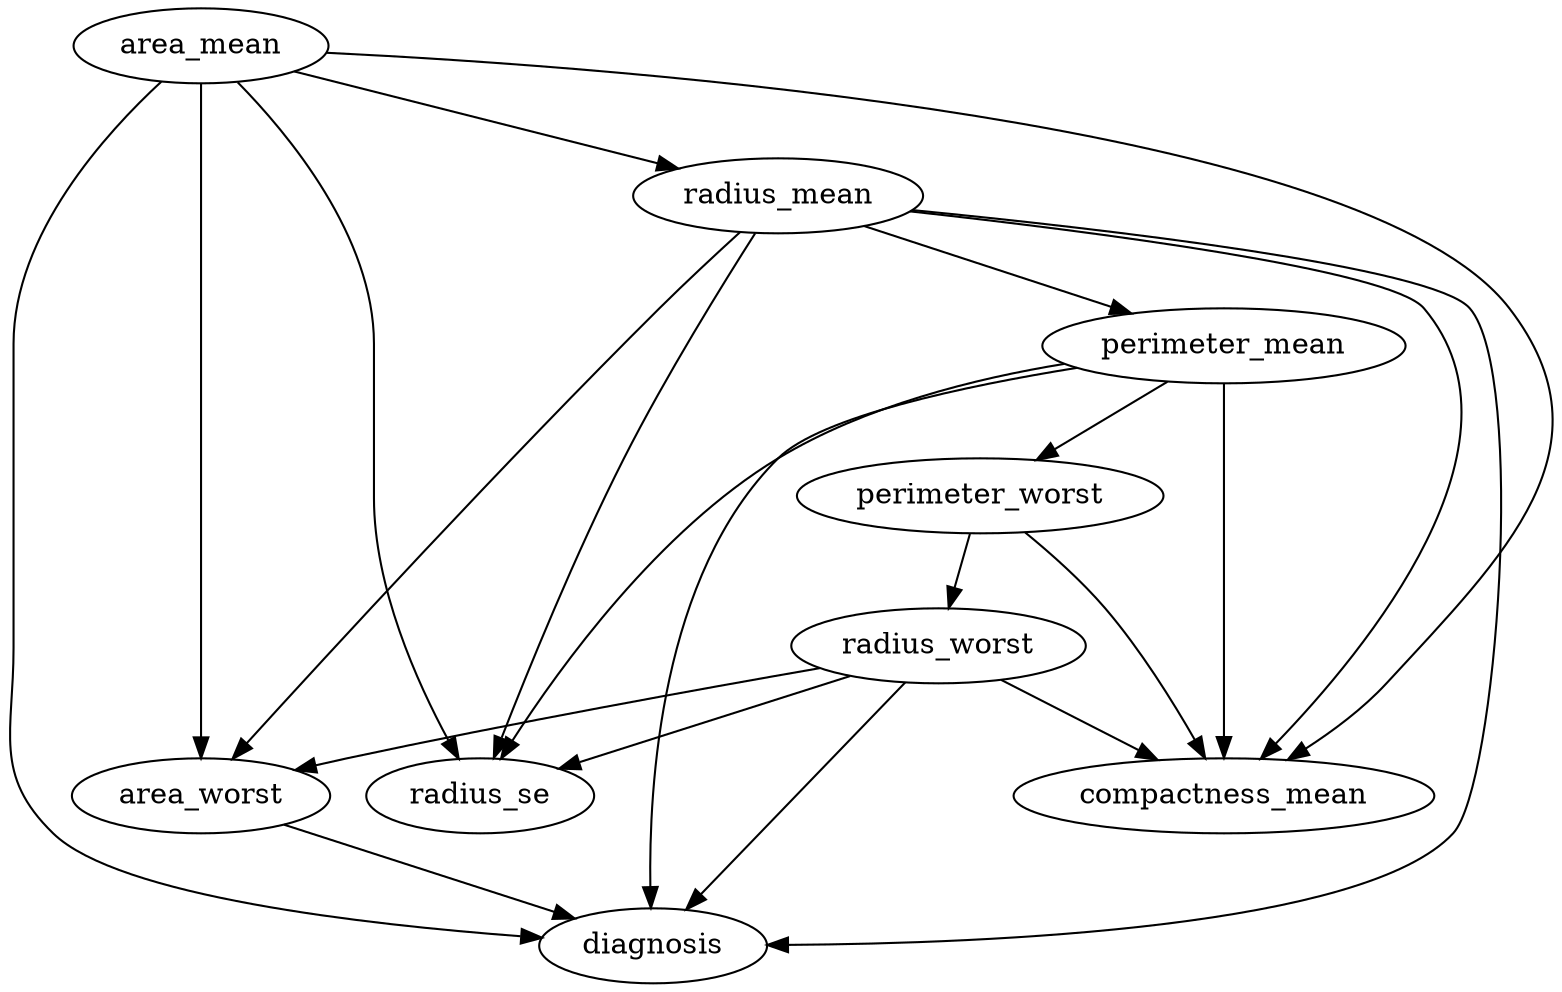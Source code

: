 strict digraph  {
diagnosis;
perimeter_mean;
radius_mean;
area_mean;
compactness_mean;
radius_worst;
area_worst;
perimeter_worst;
radius_se;
perimeter_mean -> diagnosis  [origin=learned, weight="3.75185071706962"];
perimeter_mean -> compactness_mean  [origin=learned, weight="13.643698025471164"];
perimeter_mean -> perimeter_worst  [origin=learned, weight="0.8169300636831295"];
perimeter_mean -> radius_se  [origin=learned, weight="0.9948645635096728"];
radius_mean -> diagnosis  [origin=learned, weight="-5.234453792789818"];
radius_mean -> perimeter_mean  [origin=learned, weight="0.8114378114874541"];
radius_mean -> compactness_mean  [origin=learned, weight="-12.732551936800496"];
radius_mean -> area_worst  [origin=learned, weight="-1.089888335350981"];
radius_mean -> radius_se  [origin=learned, weight="-3.0674804989203093"];
area_mean -> diagnosis  [origin=learned, weight="1.0270376159066654"];
area_mean -> radius_mean  [origin=learned, weight="0.9913885387886192"];
area_mean -> compactness_mean  [origin=learned, weight="-0.8491633853324387"];
area_mean -> area_worst  [origin=learned, weight="1.084027338212527"];
area_mean -> radius_se  [origin=learned, weight="1.433600813626202"];
radius_worst -> diagnosis  [origin=learned, weight="3.8498390861877385"];
radius_worst -> compactness_mean  [origin=learned, weight="2.378817980760948"];
radius_worst -> area_worst  [origin=learned, weight="1.1688053455875724"];
radius_worst -> radius_se  [origin=learned, weight="1.8912986342872802"];
area_worst -> diagnosis  [origin=learned, weight="-1.976034474979807"];
perimeter_worst -> compactness_mean  [origin=learned, weight="-1.6375679253543358"];
perimeter_worst -> radius_worst  [origin=learned, weight="0.8247779607165625"];
}
